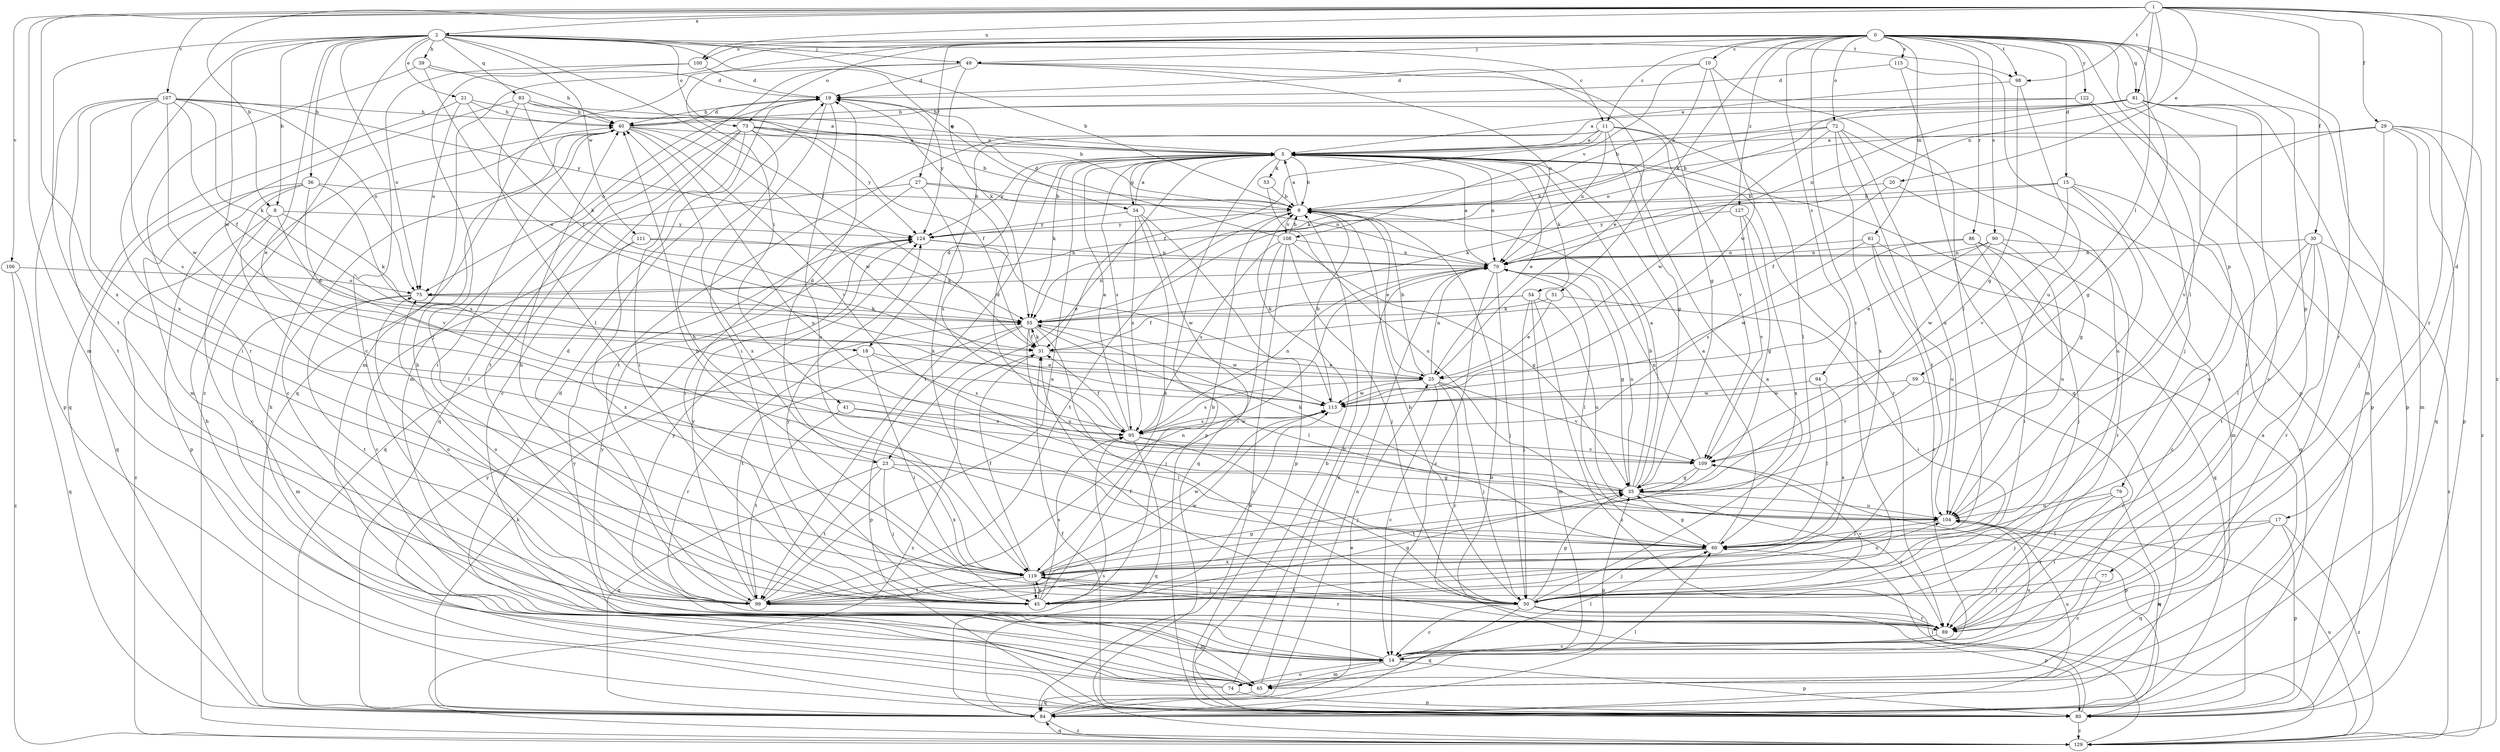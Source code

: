 strict digraph  {
0;
1;
2;
5;
8;
9;
10;
11;
14;
15;
17;
18;
19;
20;
21;
23;
25;
27;
29;
30;
31;
34;
35;
36;
39;
40;
41;
45;
49;
50;
51;
53;
54;
55;
59;
60;
61;
65;
70;
72;
73;
74;
75;
77;
79;
80;
81;
83;
84;
86;
89;
90;
94;
95;
98;
99;
100;
104;
106;
107;
108;
109;
111;
113;
115;
119;
122;
124;
127;
129;
0 -> 10  [label=c];
0 -> 11  [label=c];
0 -> 15  [label=d];
0 -> 27  [label=f];
0 -> 41  [label=i];
0 -> 45  [label=i];
0 -> 49  [label=j];
0 -> 51  [label=k];
0 -> 59  [label=l];
0 -> 60  [label=l];
0 -> 61  [label=m];
0 -> 65  [label=m];
0 -> 72  [label=o];
0 -> 73  [label=o];
0 -> 77  [label=p];
0 -> 79  [label=p];
0 -> 81  [label=q];
0 -> 86  [label=r];
0 -> 89  [label=r];
0 -> 90  [label=s];
0 -> 94  [label=s];
0 -> 98  [label=t];
0 -> 100  [label=u];
0 -> 115  [label=x];
0 -> 122  [label=y];
0 -> 127  [label=z];
1 -> 2  [label=a];
1 -> 8  [label=b];
1 -> 17  [label=d];
1 -> 20  [label=e];
1 -> 29  [label=f];
1 -> 30  [label=f];
1 -> 65  [label=m];
1 -> 70  [label=n];
1 -> 81  [label=q];
1 -> 89  [label=r];
1 -> 98  [label=t];
1 -> 100  [label=u];
1 -> 106  [label=v];
1 -> 107  [label=v];
1 -> 119  [label=x];
1 -> 129  [label=z];
2 -> 8  [label=b];
2 -> 9  [label=b];
2 -> 11  [label=c];
2 -> 14  [label=c];
2 -> 21  [label=e];
2 -> 23  [label=e];
2 -> 31  [label=f];
2 -> 34  [label=g];
2 -> 36  [label=h];
2 -> 39  [label=h];
2 -> 49  [label=j];
2 -> 73  [label=o];
2 -> 83  [label=q];
2 -> 98  [label=t];
2 -> 99  [label=t];
2 -> 111  [label=w];
2 -> 113  [label=w];
2 -> 119  [label=x];
2 -> 129  [label=z];
5 -> 9  [label=b];
5 -> 18  [label=d];
5 -> 23  [label=e];
5 -> 25  [label=e];
5 -> 34  [label=g];
5 -> 53  [label=k];
5 -> 54  [label=k];
5 -> 55  [label=k];
5 -> 70  [label=n];
5 -> 80  [label=p];
5 -> 89  [label=r];
5 -> 95  [label=s];
5 -> 99  [label=t];
5 -> 124  [label=y];
8 -> 18  [label=d];
8 -> 55  [label=k];
8 -> 60  [label=l];
8 -> 124  [label=y];
8 -> 129  [label=z];
9 -> 5  [label=a];
9 -> 25  [label=e];
9 -> 99  [label=t];
9 -> 108  [label=v];
9 -> 124  [label=y];
10 -> 19  [label=d];
10 -> 55  [label=k];
10 -> 60  [label=l];
10 -> 108  [label=v];
10 -> 113  [label=w];
11 -> 5  [label=a];
11 -> 31  [label=f];
11 -> 35  [label=g];
11 -> 60  [label=l];
11 -> 70  [label=n];
11 -> 99  [label=t];
11 -> 109  [label=v];
11 -> 119  [label=x];
14 -> 60  [label=l];
14 -> 65  [label=m];
14 -> 74  [label=o];
14 -> 80  [label=p];
14 -> 104  [label=u];
14 -> 124  [label=y];
15 -> 9  [label=b];
15 -> 55  [label=k];
15 -> 65  [label=m];
15 -> 84  [label=q];
15 -> 104  [label=u];
15 -> 109  [label=v];
17 -> 45  [label=i];
17 -> 60  [label=l];
17 -> 74  [label=o];
17 -> 80  [label=p];
17 -> 129  [label=z];
18 -> 25  [label=e];
18 -> 45  [label=i];
18 -> 89  [label=r];
18 -> 95  [label=s];
19 -> 40  [label=h];
19 -> 45  [label=i];
19 -> 75  [label=o];
19 -> 119  [label=x];
19 -> 124  [label=y];
20 -> 9  [label=b];
20 -> 31  [label=f];
20 -> 35  [label=g];
21 -> 5  [label=a];
21 -> 31  [label=f];
21 -> 40  [label=h];
21 -> 75  [label=o];
21 -> 84  [label=q];
23 -> 19  [label=d];
23 -> 35  [label=g];
23 -> 50  [label=j];
23 -> 84  [label=q];
23 -> 99  [label=t];
23 -> 119  [label=x];
25 -> 9  [label=b];
25 -> 14  [label=c];
25 -> 50  [label=j];
25 -> 70  [label=n];
25 -> 89  [label=r];
25 -> 95  [label=s];
25 -> 109  [label=v];
25 -> 113  [label=w];
27 -> 9  [label=b];
27 -> 45  [label=i];
27 -> 70  [label=n];
27 -> 84  [label=q];
27 -> 95  [label=s];
29 -> 5  [label=a];
29 -> 9  [label=b];
29 -> 50  [label=j];
29 -> 65  [label=m];
29 -> 80  [label=p];
29 -> 84  [label=q];
29 -> 109  [label=v];
29 -> 129  [label=z];
30 -> 60  [label=l];
30 -> 70  [label=n];
30 -> 89  [label=r];
30 -> 99  [label=t];
30 -> 104  [label=u];
30 -> 129  [label=z];
31 -> 25  [label=e];
31 -> 55  [label=k];
31 -> 129  [label=z];
34 -> 5  [label=a];
34 -> 80  [label=p];
34 -> 84  [label=q];
34 -> 95  [label=s];
34 -> 119  [label=x];
34 -> 124  [label=y];
35 -> 5  [label=a];
35 -> 9  [label=b];
35 -> 19  [label=d];
35 -> 55  [label=k];
35 -> 70  [label=n];
35 -> 89  [label=r];
35 -> 104  [label=u];
36 -> 9  [label=b];
36 -> 14  [label=c];
36 -> 80  [label=p];
36 -> 84  [label=q];
36 -> 95  [label=s];
36 -> 109  [label=v];
39 -> 19  [label=d];
39 -> 25  [label=e];
39 -> 40  [label=h];
39 -> 89  [label=r];
40 -> 5  [label=a];
40 -> 14  [label=c];
40 -> 19  [label=d];
40 -> 45  [label=i];
40 -> 104  [label=u];
40 -> 109  [label=v];
40 -> 113  [label=w];
41 -> 60  [label=l];
41 -> 95  [label=s];
41 -> 99  [label=t];
45 -> 9  [label=b];
45 -> 35  [label=g];
45 -> 40  [label=h];
45 -> 75  [label=o];
45 -> 95  [label=s];
45 -> 113  [label=w];
45 -> 119  [label=x];
45 -> 124  [label=y];
49 -> 19  [label=d];
49 -> 25  [label=e];
49 -> 35  [label=g];
49 -> 55  [label=k];
49 -> 65  [label=m];
49 -> 70  [label=n];
49 -> 84  [label=q];
50 -> 5  [label=a];
50 -> 9  [label=b];
50 -> 14  [label=c];
50 -> 35  [label=g];
50 -> 80  [label=p];
50 -> 84  [label=q];
50 -> 89  [label=r];
50 -> 109  [label=v];
50 -> 119  [label=x];
51 -> 25  [label=e];
51 -> 45  [label=i];
51 -> 55  [label=k];
53 -> 9  [label=b];
53 -> 104  [label=u];
54 -> 31  [label=f];
54 -> 50  [label=j];
54 -> 55  [label=k];
54 -> 65  [label=m];
54 -> 104  [label=u];
54 -> 129  [label=z];
55 -> 31  [label=f];
55 -> 50  [label=j];
55 -> 60  [label=l];
55 -> 80  [label=p];
55 -> 99  [label=t];
55 -> 104  [label=u];
55 -> 113  [label=w];
59 -> 89  [label=r];
59 -> 109  [label=v];
59 -> 113  [label=w];
60 -> 5  [label=a];
60 -> 35  [label=g];
60 -> 40  [label=h];
60 -> 50  [label=j];
60 -> 119  [label=x];
61 -> 14  [label=c];
61 -> 70  [label=n];
61 -> 84  [label=q];
61 -> 95  [label=s];
61 -> 104  [label=u];
65 -> 35  [label=g];
65 -> 70  [label=n];
65 -> 84  [label=q];
65 -> 104  [label=u];
65 -> 124  [label=y];
70 -> 5  [label=a];
70 -> 14  [label=c];
70 -> 35  [label=g];
70 -> 50  [label=j];
70 -> 60  [label=l];
70 -> 75  [label=o];
72 -> 5  [label=a];
72 -> 55  [label=k];
72 -> 89  [label=r];
72 -> 99  [label=t];
72 -> 104  [label=u];
72 -> 113  [label=w];
72 -> 119  [label=x];
73 -> 5  [label=a];
73 -> 9  [label=b];
73 -> 14  [label=c];
73 -> 31  [label=f];
73 -> 45  [label=i];
73 -> 84  [label=q];
73 -> 99  [label=t];
73 -> 119  [label=x];
73 -> 124  [label=y];
74 -> 9  [label=b];
74 -> 19  [label=d];
74 -> 40  [label=h];
74 -> 80  [label=p];
75 -> 55  [label=k];
75 -> 65  [label=m];
75 -> 99  [label=t];
77 -> 14  [label=c];
77 -> 50  [label=j];
79 -> 50  [label=j];
79 -> 84  [label=q];
79 -> 89  [label=r];
79 -> 104  [label=u];
80 -> 5  [label=a];
80 -> 9  [label=b];
80 -> 31  [label=f];
80 -> 40  [label=h];
80 -> 60  [label=l];
80 -> 124  [label=y];
80 -> 129  [label=z];
81 -> 5  [label=a];
81 -> 9  [label=b];
81 -> 14  [label=c];
81 -> 35  [label=g];
81 -> 40  [label=h];
81 -> 65  [label=m];
81 -> 70  [label=n];
81 -> 80  [label=p];
81 -> 89  [label=r];
83 -> 5  [label=a];
83 -> 9  [label=b];
83 -> 40  [label=h];
83 -> 55  [label=k];
83 -> 60  [label=l];
83 -> 65  [label=m];
84 -> 25  [label=e];
84 -> 55  [label=k];
84 -> 60  [label=l];
84 -> 70  [label=n];
84 -> 95  [label=s];
84 -> 129  [label=z];
86 -> 14  [label=c];
86 -> 45  [label=i];
86 -> 50  [label=j];
86 -> 70  [label=n];
86 -> 113  [label=w];
89 -> 14  [label=c];
89 -> 31  [label=f];
89 -> 124  [label=y];
90 -> 25  [label=e];
90 -> 70  [label=n];
90 -> 89  [label=r];
90 -> 104  [label=u];
90 -> 113  [label=w];
94 -> 60  [label=l];
94 -> 113  [label=w];
94 -> 119  [label=x];
95 -> 5  [label=a];
95 -> 31  [label=f];
95 -> 50  [label=j];
95 -> 70  [label=n];
95 -> 84  [label=q];
95 -> 109  [label=v];
95 -> 113  [label=w];
98 -> 5  [label=a];
98 -> 35  [label=g];
98 -> 104  [label=u];
99 -> 5  [label=a];
99 -> 19  [label=d];
99 -> 40  [label=h];
99 -> 65  [label=m];
99 -> 70  [label=n];
99 -> 75  [label=o];
99 -> 113  [label=w];
99 -> 124  [label=y];
100 -> 19  [label=d];
100 -> 50  [label=j];
100 -> 75  [label=o];
104 -> 60  [label=l];
104 -> 84  [label=q];
106 -> 75  [label=o];
106 -> 84  [label=q];
106 -> 129  [label=z];
107 -> 31  [label=f];
107 -> 40  [label=h];
107 -> 45  [label=i];
107 -> 55  [label=k];
107 -> 75  [label=o];
107 -> 80  [label=p];
107 -> 95  [label=s];
107 -> 99  [label=t];
107 -> 113  [label=w];
107 -> 124  [label=y];
108 -> 9  [label=b];
108 -> 19  [label=d];
108 -> 35  [label=g];
108 -> 45  [label=i];
108 -> 50  [label=j];
108 -> 70  [label=n];
108 -> 95  [label=s];
108 -> 129  [label=z];
109 -> 35  [label=g];
109 -> 70  [label=n];
109 -> 80  [label=p];
109 -> 99  [label=t];
111 -> 14  [label=c];
111 -> 55  [label=k];
111 -> 70  [label=n];
111 -> 119  [label=x];
113 -> 9  [label=b];
113 -> 95  [label=s];
115 -> 19  [label=d];
115 -> 80  [label=p];
115 -> 84  [label=q];
119 -> 31  [label=f];
119 -> 35  [label=g];
119 -> 40  [label=h];
119 -> 45  [label=i];
119 -> 50  [label=j];
119 -> 89  [label=r];
119 -> 99  [label=t];
119 -> 104  [label=u];
119 -> 113  [label=w];
122 -> 40  [label=h];
122 -> 50  [label=j];
122 -> 75  [label=o];
122 -> 80  [label=p];
124 -> 70  [label=n];
124 -> 113  [label=w];
127 -> 35  [label=g];
127 -> 109  [label=v];
127 -> 119  [label=x];
127 -> 124  [label=y];
129 -> 9  [label=b];
129 -> 84  [label=q];
129 -> 104  [label=u];
}
